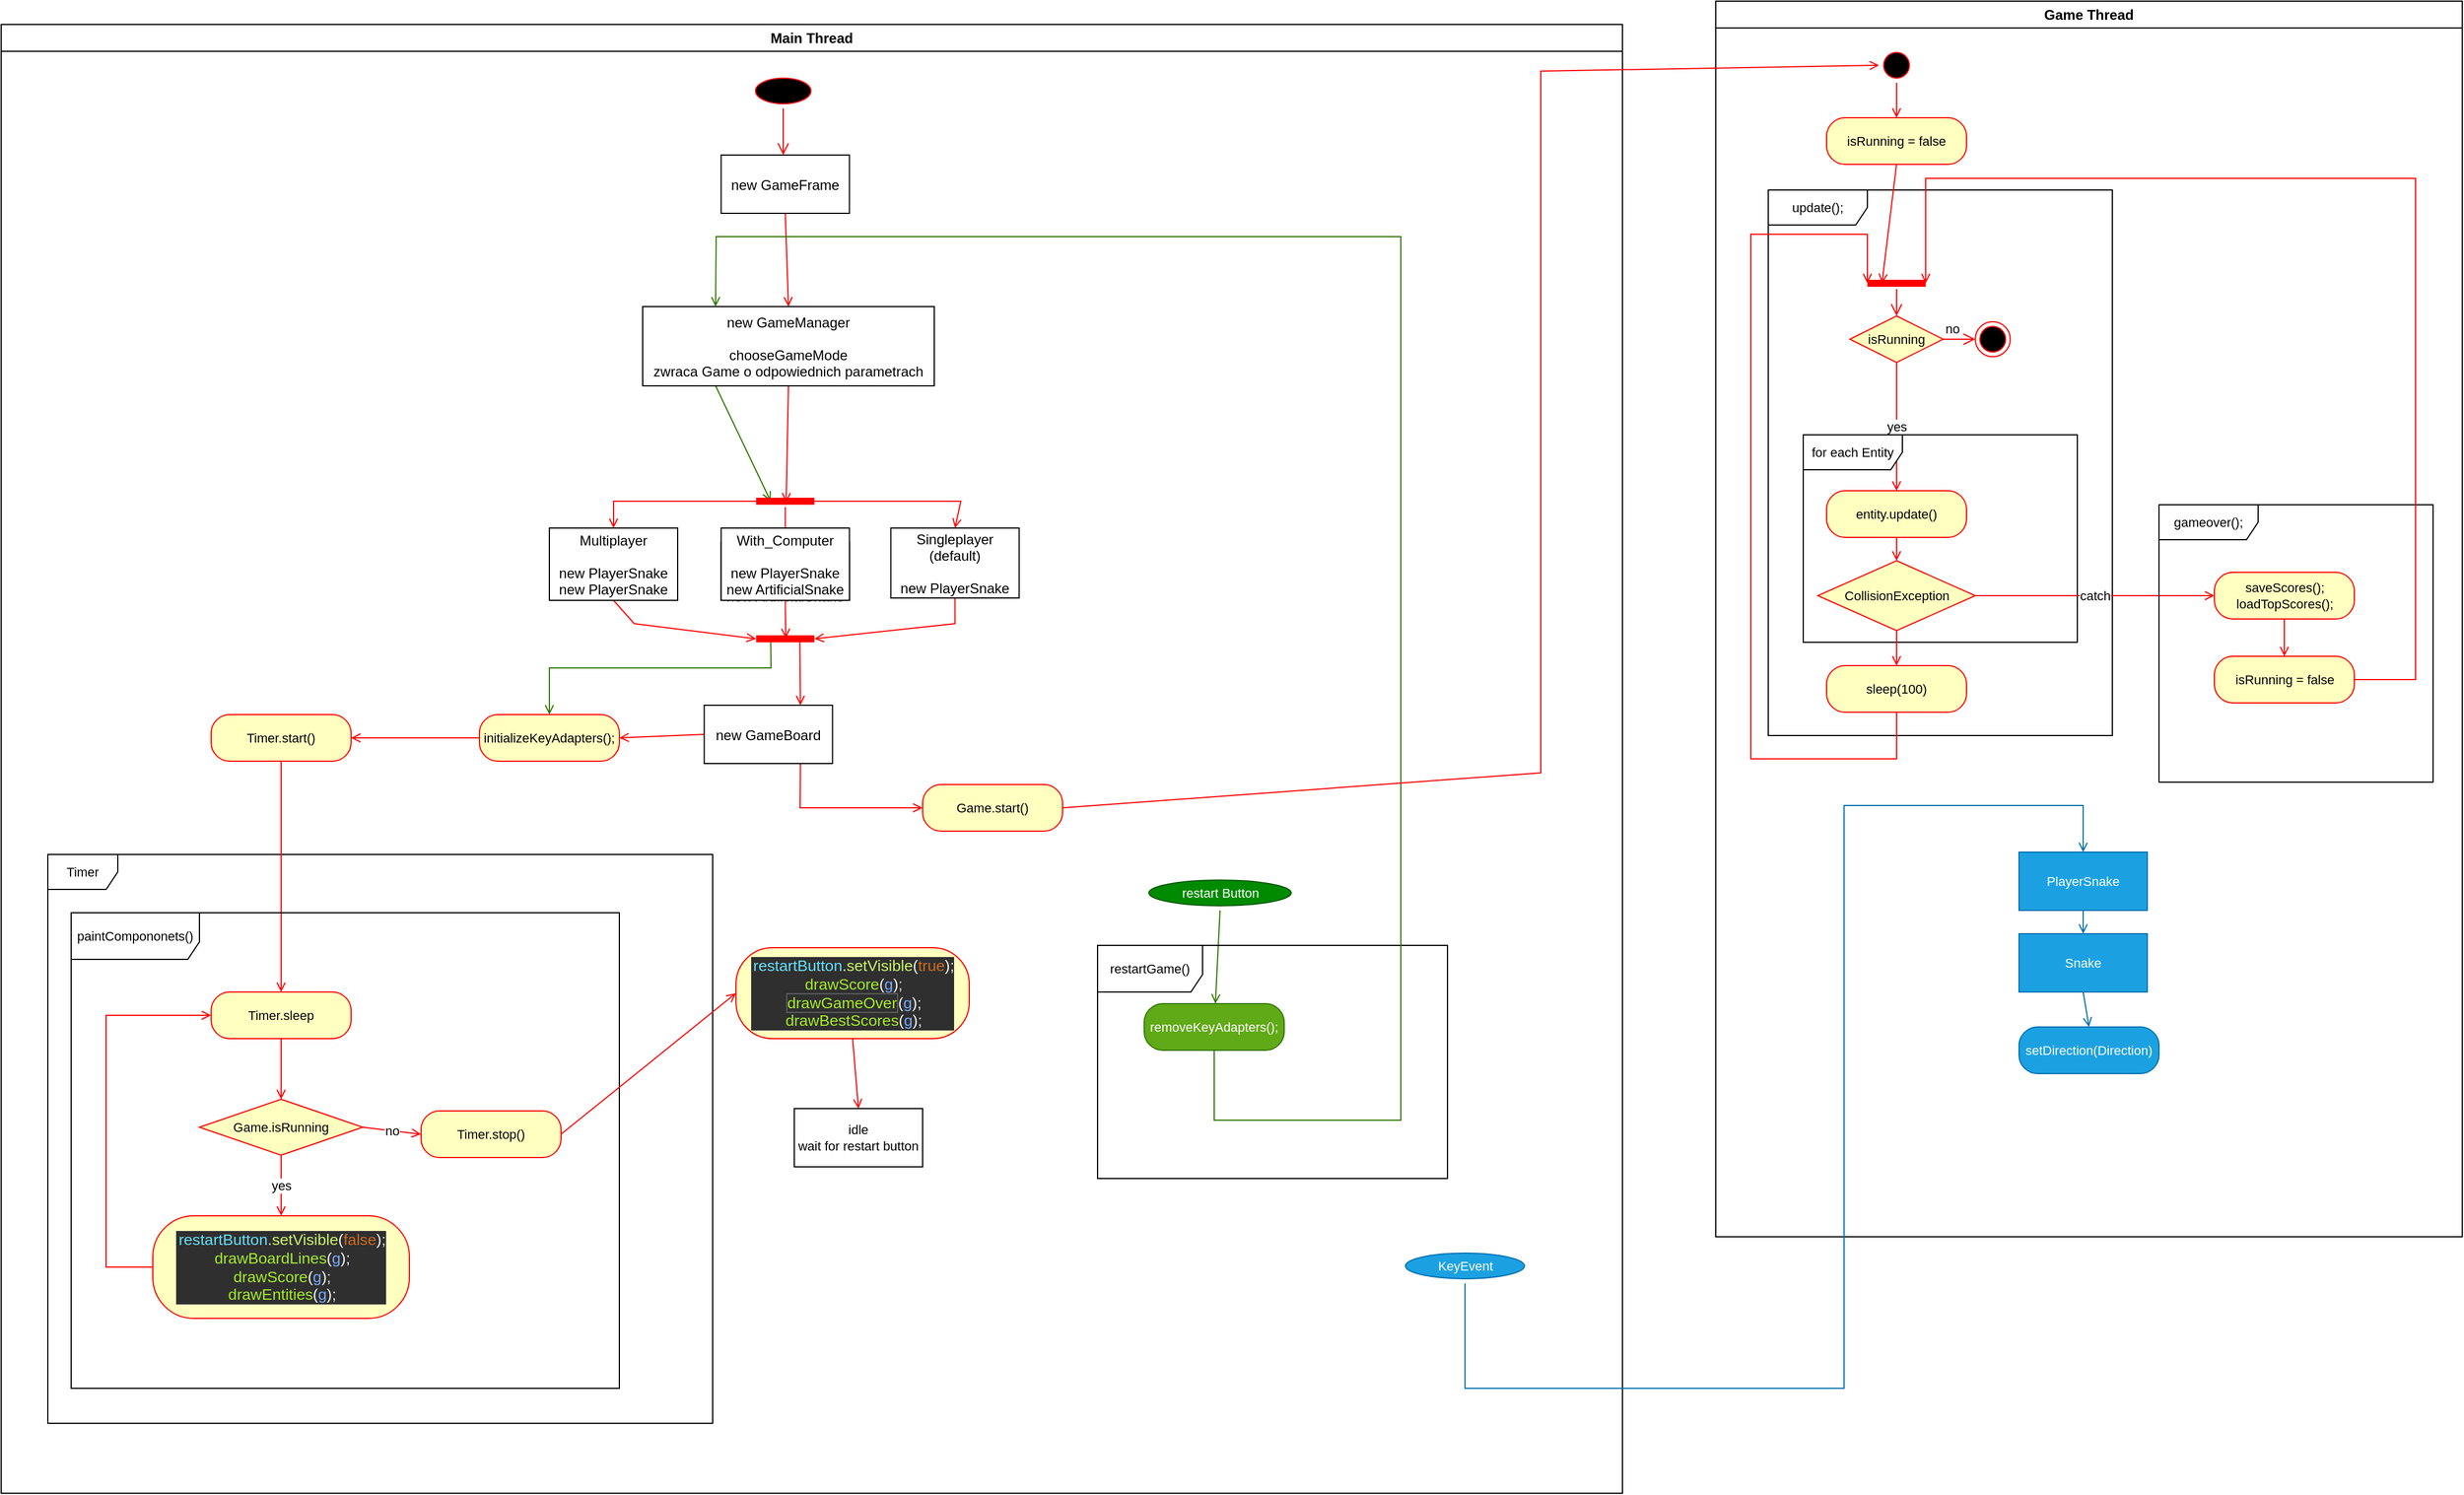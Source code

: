 <mxfile version="21.5.0" type="device">
  <diagram name="Page-1" id="e7e014a7-5840-1c2e-5031-d8a46d1fe8dd">
    <mxGraphModel dx="3438" dy="1291" grid="1" gridSize="10" guides="0" tooltips="1" connect="1" arrows="1" fold="1" page="1" pageScale="1" pageWidth="1169" pageHeight="826" background="none" math="0" shadow="0">
      <root>
        <mxCell id="0" />
        <mxCell id="1" parent="0" />
        <mxCell id="2" value="Main Thread" style="swimlane;whiteSpace=wrap;" parent="1" vertex="1">
          <mxGeometry x="-920" y="210" width="1390" height="1260" as="geometry" />
        </mxCell>
        <mxCell id="5" value="main" style="ellipse;shape=startState;fillColor=#000000;strokeColor=#ff0000;" parent="2" vertex="1">
          <mxGeometry x="642.75" y="42" width="55.5" height="30" as="geometry" />
        </mxCell>
        <mxCell id="6" value="" style="edgeStyle=elbowEdgeStyle;elbow=horizontal;verticalAlign=bottom;endArrow=open;endSize=8;strokeColor=#FF0000;endFill=1;rounded=0" parent="2" source="5" target="7" edge="1">
          <mxGeometry x="100" y="40" as="geometry">
            <mxPoint x="672.25" y="112" as="targetPoint" />
          </mxGeometry>
        </mxCell>
        <mxCell id="YJ2P1yj1POSk0E6jh_ef-215" style="edgeStyle=none;shape=connector;rounded=0;orthogonalLoop=1;jettySize=auto;html=1;exitX=0.5;exitY=1;exitDx=0;exitDy=0;entryX=0.5;entryY=0;entryDx=0;entryDy=0;labelBackgroundColor=default;strokeColor=#FF0000;fontFamily=Helvetica;fontSize=11;fontColor=default;endArrow=open;endFill=1;" edge="1" parent="2" source="7" target="10">
          <mxGeometry relative="1" as="geometry" />
        </mxCell>
        <mxCell id="7" value="new GameFrame" style="" parent="2" vertex="1">
          <mxGeometry x="617.25" y="112" width="110" height="50" as="geometry" />
        </mxCell>
        <mxCell id="YJ2P1yj1POSk0E6jh_ef-57" style="edgeStyle=none;shape=connector;rounded=0;orthogonalLoop=1;jettySize=auto;html=1;exitX=0.5;exitY=1;exitDx=0;exitDy=0;entryX=0.515;entryY=0.6;entryDx=0;entryDy=0;entryPerimeter=0;labelBackgroundColor=default;strokeColor=#FF0000;fontFamily=Helvetica;fontSize=11;fontColor=default;endArrow=open;endFill=1;" edge="1" parent="2" source="10" target="YJ2P1yj1POSk0E6jh_ef-54">
          <mxGeometry relative="1" as="geometry" />
        </mxCell>
        <mxCell id="YJ2P1yj1POSk0E6jh_ef-218" style="edgeStyle=none;shape=connector;rounded=0;orthogonalLoop=1;jettySize=auto;html=1;exitX=0.25;exitY=1;exitDx=0;exitDy=0;entryX=0.25;entryY=0.5;entryDx=0;entryDy=0;entryPerimeter=0;labelBackgroundColor=default;strokeColor=#2D7600;fontFamily=Helvetica;fontSize=11;fontColor=default;endArrow=open;endFill=1;fillColor=#60a917;" edge="1" parent="2" source="10" target="YJ2P1yj1POSk0E6jh_ef-54">
          <mxGeometry relative="1" as="geometry" />
        </mxCell>
        <mxCell id="10" value="new GameManager&#xa;&#xa;chooseGameMode&#xa;zwraca Game o odpowiednich parametrach" style="" parent="2" vertex="1">
          <mxGeometry x="550" y="242" width="250" height="68" as="geometry" />
        </mxCell>
        <mxCell id="YJ2P1yj1POSk0E6jh_ef-78" style="edgeStyle=none;shape=connector;rounded=0;orthogonalLoop=1;jettySize=auto;html=1;exitX=0.5;exitY=1;exitDx=0;exitDy=0;entryX=0;entryY=0.5;entryDx=0;entryDy=0;entryPerimeter=0;labelBackgroundColor=default;strokeColor=#FF0000;fontFamily=Helvetica;fontSize=11;fontColor=default;endArrow=open;endFill=1;" edge="1" parent="2" source="YJ2P1yj1POSk0E6jh_ef-41" target="YJ2P1yj1POSk0E6jh_ef-75">
          <mxGeometry relative="1" as="geometry">
            <Array as="points">
              <mxPoint x="542.75" y="514" />
            </Array>
          </mxGeometry>
        </mxCell>
        <mxCell id="YJ2P1yj1POSk0E6jh_ef-41" value="Multiplayer&#xa;&#xa;new PlayerSnake&#xa;new PlayerSnake" style="" vertex="1" parent="2">
          <mxGeometry x="470" y="432" width="110" height="62" as="geometry" />
        </mxCell>
        <mxCell id="YJ2P1yj1POSk0E6jh_ef-76" style="edgeStyle=none;shape=connector;rounded=0;orthogonalLoop=1;jettySize=auto;html=1;exitX=0.5;exitY=1;exitDx=0;exitDy=0;entryX=0.508;entryY=0.442;entryDx=0;entryDy=0;entryPerimeter=0;labelBackgroundColor=default;strokeColor=#FF0000;fontFamily=Helvetica;fontSize=11;fontColor=default;endArrow=open;endFill=1;" edge="1" parent="2" source="YJ2P1yj1POSk0E6jh_ef-42" target="YJ2P1yj1POSk0E6jh_ef-75">
          <mxGeometry relative="1" as="geometry" />
        </mxCell>
        <mxCell id="YJ2P1yj1POSk0E6jh_ef-42" value="With_Computer&#xa;&#xa;new PlayerSnake&#xa;new ArtificialSnake" style="" vertex="1" parent="2">
          <mxGeometry x="617.25" y="444" width="110" height="50" as="geometry" />
        </mxCell>
        <mxCell id="YJ2P1yj1POSk0E6jh_ef-77" style="edgeStyle=none;shape=connector;rounded=0;orthogonalLoop=1;jettySize=auto;html=1;exitX=0.5;exitY=1;exitDx=0;exitDy=0;entryX=1;entryY=0.5;entryDx=0;entryDy=0;entryPerimeter=0;labelBackgroundColor=default;strokeColor=#FF0000;fontFamily=Helvetica;fontSize=11;fontColor=default;endArrow=open;endFill=1;" edge="1" parent="2" source="YJ2P1yj1POSk0E6jh_ef-45" target="YJ2P1yj1POSk0E6jh_ef-75">
          <mxGeometry relative="1" as="geometry">
            <Array as="points">
              <mxPoint x="817.75" y="514" />
            </Array>
          </mxGeometry>
        </mxCell>
        <mxCell id="YJ2P1yj1POSk0E6jh_ef-45" value="Singleplayer&#xa;(default)&#xa;&#xa;new PlayerSnake" style="" vertex="1" parent="2">
          <mxGeometry x="762.75" y="432" width="110" height="60" as="geometry" />
        </mxCell>
        <mxCell id="YJ2P1yj1POSk0E6jh_ef-67" style="edgeStyle=none;shape=connector;rounded=0;orthogonalLoop=1;jettySize=auto;html=1;exitX=0.75;exitY=0.5;exitDx=0;exitDy=0;exitPerimeter=0;entryX=0.5;entryY=0;entryDx=0;entryDy=0;labelBackgroundColor=default;strokeColor=#FF0000;fontFamily=Helvetica;fontSize=11;fontColor=default;endArrow=open;endFill=1;" edge="1" parent="2" source="YJ2P1yj1POSk0E6jh_ef-54" target="YJ2P1yj1POSk0E6jh_ef-45">
          <mxGeometry relative="1" as="geometry">
            <Array as="points">
              <mxPoint x="800" y="409" />
              <mxPoint x="822.75" y="409" />
            </Array>
          </mxGeometry>
        </mxCell>
        <mxCell id="YJ2P1yj1POSk0E6jh_ef-68" style="edgeStyle=none;shape=connector;rounded=0;orthogonalLoop=1;jettySize=auto;html=1;exitX=0.25;exitY=0.5;exitDx=0;exitDy=0;exitPerimeter=0;entryX=0.5;entryY=0;entryDx=0;entryDy=0;labelBackgroundColor=default;strokeColor=#FF0000;fontFamily=Helvetica;fontSize=11;fontColor=default;endArrow=open;endFill=1;" edge="1" parent="2" source="YJ2P1yj1POSk0E6jh_ef-54" target="YJ2P1yj1POSk0E6jh_ef-41">
          <mxGeometry relative="1" as="geometry">
            <Array as="points">
              <mxPoint x="525" y="409" />
            </Array>
          </mxGeometry>
        </mxCell>
        <mxCell id="YJ2P1yj1POSk0E6jh_ef-54" value="" style="shape=line;html=1;strokeWidth=6;strokeColor=#ff0000;fontFamily=Helvetica;fontSize=11;fontColor=default;" vertex="1" parent="2">
          <mxGeometry x="647.25" y="404" width="50" height="10" as="geometry" />
        </mxCell>
        <mxCell id="YJ2P1yj1POSk0E6jh_ef-55" value="" style="edgeStyle=orthogonalEdgeStyle;html=1;verticalAlign=bottom;endArrow=open;endSize=8;strokeColor=#ff0000;rounded=0;labelBackgroundColor=default;fontFamily=Helvetica;fontSize=11;fontColor=default;shape=connector;entryX=0.5;entryY=0;entryDx=0;entryDy=0;" edge="1" source="YJ2P1yj1POSk0E6jh_ef-54" parent="2" target="YJ2P1yj1POSk0E6jh_ef-42">
          <mxGeometry relative="1" as="geometry">
            <mxPoint x="710" y="424" as="targetPoint" />
          </mxGeometry>
        </mxCell>
        <mxCell id="YJ2P1yj1POSk0E6jh_ef-143" style="edgeStyle=none;shape=connector;rounded=0;orthogonalLoop=1;jettySize=auto;html=1;exitX=0.75;exitY=1;exitDx=0;exitDy=0;entryX=0;entryY=0.5;entryDx=0;entryDy=0;labelBackgroundColor=default;strokeColor=#FF0000;fontFamily=Helvetica;fontSize=11;fontColor=default;endArrow=open;endFill=1;" edge="1" parent="2" source="YJ2P1yj1POSk0E6jh_ef-69" target="YJ2P1yj1POSk0E6jh_ef-141">
          <mxGeometry relative="1" as="geometry">
            <Array as="points">
              <mxPoint x="685" y="672" />
            </Array>
          </mxGeometry>
        </mxCell>
        <mxCell id="YJ2P1yj1POSk0E6jh_ef-149" style="edgeStyle=none;shape=connector;rounded=0;orthogonalLoop=1;jettySize=auto;html=1;exitX=0;exitY=0.5;exitDx=0;exitDy=0;entryX=1;entryY=0.5;entryDx=0;entryDy=0;labelBackgroundColor=default;strokeColor=#FF0000;fontFamily=Helvetica;fontSize=11;fontColor=default;endArrow=open;endFill=1;" edge="1" parent="2" source="YJ2P1yj1POSk0E6jh_ef-69" target="YJ2P1yj1POSk0E6jh_ef-148">
          <mxGeometry relative="1" as="geometry" />
        </mxCell>
        <mxCell id="YJ2P1yj1POSk0E6jh_ef-69" value="new GameBoard" style="" vertex="1" parent="2">
          <mxGeometry x="602.75" y="584" width="110" height="50" as="geometry" />
        </mxCell>
        <mxCell id="YJ2P1yj1POSk0E6jh_ef-220" style="edgeStyle=none;shape=connector;rounded=0;orthogonalLoop=1;jettySize=auto;html=1;exitX=0.75;exitY=0.5;exitDx=0;exitDy=0;exitPerimeter=0;entryX=0.75;entryY=0;entryDx=0;entryDy=0;labelBackgroundColor=default;strokeColor=#FF0000;fontFamily=Helvetica;fontSize=11;fontColor=default;endArrow=open;endFill=1;" edge="1" parent="2" source="YJ2P1yj1POSk0E6jh_ef-75" target="YJ2P1yj1POSk0E6jh_ef-69">
          <mxGeometry relative="1" as="geometry" />
        </mxCell>
        <mxCell id="YJ2P1yj1POSk0E6jh_ef-221" style="edgeStyle=none;shape=connector;rounded=0;orthogonalLoop=1;jettySize=auto;html=1;exitX=0.25;exitY=0.5;exitDx=0;exitDy=0;exitPerimeter=0;entryX=0.5;entryY=0;entryDx=0;entryDy=0;labelBackgroundColor=default;strokeColor=#2D7600;fontFamily=Helvetica;fontSize=11;fontColor=default;endArrow=open;endFill=1;fillColor=#60a917;" edge="1" parent="2" source="YJ2P1yj1POSk0E6jh_ef-75" target="YJ2P1yj1POSk0E6jh_ef-148">
          <mxGeometry relative="1" as="geometry">
            <Array as="points">
              <mxPoint x="660" y="552" />
              <mxPoint x="470" y="552" />
            </Array>
          </mxGeometry>
        </mxCell>
        <mxCell id="YJ2P1yj1POSk0E6jh_ef-75" value="" style="shape=line;html=1;strokeWidth=6;strokeColor=#ff0000;fontFamily=Helvetica;fontSize=11;fontColor=default;" vertex="1" parent="2">
          <mxGeometry x="647.25" y="522" width="50" height="10" as="geometry" />
        </mxCell>
        <mxCell id="YJ2P1yj1POSk0E6jh_ef-83" value="With_Computer&#xa;&#xa;new PlayerSnake&#xa;new ArtificialSnake" style="" vertex="1" parent="2">
          <mxGeometry x="617.25" y="432" width="110" height="62" as="geometry" />
        </mxCell>
        <mxCell id="YJ2P1yj1POSk0E6jh_ef-141" value="Game.start()" style="rounded=1;whiteSpace=wrap;html=1;arcSize=40;fontColor=#000000;fillColor=#ffffc0;strokeColor=#ff0000;fontFamily=Helvetica;fontSize=11;" vertex="1" parent="2">
          <mxGeometry x="790" y="652" width="120" height="40" as="geometry" />
        </mxCell>
        <mxCell id="YJ2P1yj1POSk0E6jh_ef-145" value="Timer" style="shape=umlFrame;whiteSpace=wrap;html=1;pointerEvents=0;fontFamily=Helvetica;fontSize=11;fontColor=default;" vertex="1" parent="2">
          <mxGeometry x="40" y="712" width="570" height="488" as="geometry" />
        </mxCell>
        <mxCell id="YJ2P1yj1POSk0E6jh_ef-224" style="edgeStyle=none;shape=connector;rounded=0;orthogonalLoop=1;jettySize=auto;html=1;exitX=0.5;exitY=1;exitDx=0;exitDy=0;entryX=0.5;entryY=0;entryDx=0;entryDy=0;labelBackgroundColor=default;strokeColor=#FF0000;fontFamily=Helvetica;fontSize=11;fontColor=default;endArrow=open;endFill=1;" edge="1" parent="2" source="YJ2P1yj1POSk0E6jh_ef-146" target="YJ2P1yj1POSk0E6jh_ef-223">
          <mxGeometry relative="1" as="geometry" />
        </mxCell>
        <mxCell id="YJ2P1yj1POSk0E6jh_ef-146" value="Timer.start()" style="rounded=1;whiteSpace=wrap;html=1;arcSize=40;fontColor=#000000;fillColor=#ffffc0;strokeColor=#ff0000;fontFamily=Helvetica;fontSize=11;" vertex="1" parent="2">
          <mxGeometry x="180" y="592" width="120" height="40" as="geometry" />
        </mxCell>
        <mxCell id="YJ2P1yj1POSk0E6jh_ef-150" style="edgeStyle=none;shape=connector;rounded=0;orthogonalLoop=1;jettySize=auto;html=1;exitX=0;exitY=0.5;exitDx=0;exitDy=0;entryX=1;entryY=0.5;entryDx=0;entryDy=0;labelBackgroundColor=default;strokeColor=#FF0000;fontFamily=Helvetica;fontSize=11;fontColor=default;endArrow=open;endFill=1;" edge="1" parent="2" source="YJ2P1yj1POSk0E6jh_ef-148" target="YJ2P1yj1POSk0E6jh_ef-146">
          <mxGeometry relative="1" as="geometry" />
        </mxCell>
        <mxCell id="YJ2P1yj1POSk0E6jh_ef-148" value="initializeKeyAdapters();" style="rounded=1;whiteSpace=wrap;html=1;arcSize=40;fontColor=#000000;fillColor=#ffffc0;strokeColor=#ff0000;fontFamily=Helvetica;fontSize=11;" vertex="1" parent="2">
          <mxGeometry x="410" y="592" width="120" height="40" as="geometry" />
        </mxCell>
        <mxCell id="YJ2P1yj1POSk0E6jh_ef-151" value="paintCompononets()" style="shape=umlFrame;whiteSpace=wrap;html=1;pointerEvents=0;fontFamily=Helvetica;fontSize=11;fontColor=default;width=110;height=40;" vertex="1" parent="2">
          <mxGeometry x="60" y="762" width="470" height="408" as="geometry" />
        </mxCell>
        <mxCell id="YJ2P1yj1POSk0E6jh_ef-157" value="no" style="edgeStyle=none;shape=connector;rounded=0;orthogonalLoop=1;jettySize=auto;html=1;exitX=1;exitY=0.5;exitDx=0;exitDy=0;entryX=0;entryY=0.5;entryDx=0;entryDy=0;labelBackgroundColor=default;strokeColor=#FF0000;fontFamily=Helvetica;fontSize=11;fontColor=default;endArrow=open;endFill=1;" edge="1" parent="2" source="YJ2P1yj1POSk0E6jh_ef-152" target="YJ2P1yj1POSk0E6jh_ef-156">
          <mxGeometry relative="1" as="geometry" />
        </mxCell>
        <mxCell id="YJ2P1yj1POSk0E6jh_ef-163" value="yes" style="edgeStyle=none;shape=connector;rounded=0;orthogonalLoop=1;jettySize=auto;html=1;exitX=0.5;exitY=1;exitDx=0;exitDy=0;entryX=0.5;entryY=0;entryDx=0;entryDy=0;labelBackgroundColor=default;strokeColor=#FF0000;fontFamily=Helvetica;fontSize=11;fontColor=default;endArrow=open;endFill=1;" edge="1" parent="2" source="YJ2P1yj1POSk0E6jh_ef-152" target="YJ2P1yj1POSk0E6jh_ef-162">
          <mxGeometry relative="1" as="geometry" />
        </mxCell>
        <mxCell id="YJ2P1yj1POSk0E6jh_ef-152" value="Game.isRunning" style="rhombus;whiteSpace=wrap;html=1;fontColor=#000000;fillColor=#ffffc0;strokeColor=#ff0000;fontFamily=Helvetica;fontSize=11;" vertex="1" parent="2">
          <mxGeometry x="170" y="922" width="140" height="48" as="geometry" />
        </mxCell>
        <mxCell id="YJ2P1yj1POSk0E6jh_ef-159" style="edgeStyle=none;shape=connector;rounded=0;orthogonalLoop=1;jettySize=auto;html=1;exitX=1;exitY=0.5;exitDx=0;exitDy=0;entryX=0;entryY=0.5;entryDx=0;entryDy=0;labelBackgroundColor=default;strokeColor=#FF0000;fontFamily=Helvetica;fontSize=11;fontColor=default;endArrow=open;endFill=1;" edge="1" parent="2" source="YJ2P1yj1POSk0E6jh_ef-156" target="YJ2P1yj1POSk0E6jh_ef-158">
          <mxGeometry relative="1" as="geometry" />
        </mxCell>
        <mxCell id="YJ2P1yj1POSk0E6jh_ef-156" value="Timer.stop()" style="rounded=1;whiteSpace=wrap;html=1;arcSize=40;fontColor=#000000;fillColor=#ffffc0;strokeColor=#ff0000;fontFamily=Helvetica;fontSize=11;" vertex="1" parent="2">
          <mxGeometry x="360" y="932" width="120" height="40" as="geometry" />
        </mxCell>
        <mxCell id="YJ2P1yj1POSk0E6jh_ef-227" style="edgeStyle=none;shape=connector;rounded=0;orthogonalLoop=1;jettySize=auto;html=1;exitX=0.5;exitY=1;exitDx=0;exitDy=0;entryX=0.5;entryY=0;entryDx=0;entryDy=0;labelBackgroundColor=default;strokeColor=#FF0000;fontFamily=Helvetica;fontSize=11;fontColor=default;endArrow=open;endFill=1;" edge="1" parent="2" source="YJ2P1yj1POSk0E6jh_ef-158" target="YJ2P1yj1POSk0E6jh_ef-160">
          <mxGeometry relative="1" as="geometry" />
        </mxCell>
        <mxCell id="YJ2P1yj1POSk0E6jh_ef-158" value="&lt;div style=&quot;background-color:#2f2f2f;padding:0px 0px 0px 2px;&quot;&gt;&lt;div style=&quot;color: rgb(170, 170, 170); font-size: 10pt;&quot;&gt;&lt;p style=&quot;margin: 0px;&quot;&gt;            &lt;span style=&quot;color: rgb(102, 225, 248);&quot;&gt;restartButton&lt;/span&gt;&lt;span style=&quot;color: rgb(230, 230, 250);&quot;&gt;.&lt;/span&gt;&lt;span style=&quot;color: rgb(205, 246, 104);&quot;&gt;setVisible&lt;/span&gt;&lt;span style=&quot;color: rgb(249, 250, 244);&quot;&gt;(&lt;/span&gt;&lt;span style=&quot;color: rgb(204, 108, 29);&quot;&gt;true&lt;/span&gt;&lt;span style=&quot;color: rgb(249, 250, 244);&quot;&gt;)&lt;/span&gt;&lt;span style=&quot;color: rgb(230, 230, 250);&quot;&gt;;&lt;/span&gt;&lt;/p&gt;&lt;p style=&quot;margin: 0px;&quot;&gt;&lt;span style=&quot;color:#d9e8f7;&quot;&gt;            &lt;/span&gt;&lt;span style=&quot;color:#a7ec21;&quot;&gt;drawScore&lt;/span&gt;&lt;span style=&quot;color:#f9faf4;&quot;&gt;(&lt;/span&gt;&lt;span style=&quot;color:#79abff;&quot;&gt;g&lt;/span&gt;&lt;span style=&quot;color:#f9faf4;&quot;&gt;)&lt;/span&gt;&lt;span style=&quot;color:#e6e6fa;&quot;&gt;;&lt;/span&gt;&lt;/p&gt;&lt;p style=&quot;margin: 0px;&quot;&gt;&lt;span style=&quot;color:#d9e8f7;&quot;&gt;            &lt;/span&gt;&lt;span style=&quot;color:#a7ec21;border:solid 1pt #5e5e5e;&quot;&gt;drawGameOver&lt;/span&gt;&lt;span style=&quot;color:#f9faf4;&quot;&gt;(&lt;/span&gt;&lt;span style=&quot;color:#79abff;&quot;&gt;g&lt;/span&gt;&lt;span style=&quot;color:#f9faf4;&quot;&gt;)&lt;/span&gt;&lt;span style=&quot;color:#e6e6fa;&quot;&gt;;&lt;/span&gt;&lt;/p&gt;&lt;p style=&quot;margin: 0px;&quot;&gt;&lt;span style=&quot;color: rgb(217, 232, 247);&quot;&gt;            &lt;/span&gt;&lt;span style=&quot;color: rgb(167, 236, 33);&quot;&gt;drawBestScores&lt;/span&gt;&lt;span style=&quot;color: rgb(249, 250, 244);&quot;&gt;(&lt;/span&gt;&lt;span style=&quot;color: rgb(121, 171, 255);&quot;&gt;g&lt;/span&gt;&lt;span style=&quot;color: rgb(249, 250, 244);&quot;&gt;)&lt;/span&gt;&lt;span style=&quot;color: rgb(230, 230, 250);&quot;&gt;;&lt;/span&gt;&lt;/p&gt;&lt;/div&gt;&lt;/div&gt;" style="rounded=1;whiteSpace=wrap;html=1;arcSize=40;fontColor=#000000;fillColor=#ffffc0;strokeColor=#ff0000;fontFamily=Helvetica;fontSize=11;" vertex="1" parent="2">
          <mxGeometry x="630" y="792" width="200" height="78" as="geometry" />
        </mxCell>
        <mxCell id="YJ2P1yj1POSk0E6jh_ef-160" value="idle&lt;br&gt;wait for restart button" style="html=1;whiteSpace=wrap;fontFamily=Helvetica;fontSize=11;fontColor=default;" vertex="1" parent="2">
          <mxGeometry x="680" y="930" width="110" height="50" as="geometry" />
        </mxCell>
        <mxCell id="YJ2P1yj1POSk0E6jh_ef-225" style="edgeStyle=none;shape=connector;rounded=0;orthogonalLoop=1;jettySize=auto;html=1;exitX=0;exitY=0.5;exitDx=0;exitDy=0;entryX=0;entryY=0.5;entryDx=0;entryDy=0;labelBackgroundColor=default;strokeColor=#FF0000;fontFamily=Helvetica;fontSize=11;fontColor=default;endArrow=open;endFill=1;" edge="1" parent="2" source="YJ2P1yj1POSk0E6jh_ef-162" target="YJ2P1yj1POSk0E6jh_ef-223">
          <mxGeometry relative="1" as="geometry">
            <Array as="points">
              <mxPoint x="90" y="1066" />
              <mxPoint x="90" y="850" />
            </Array>
          </mxGeometry>
        </mxCell>
        <mxCell id="YJ2P1yj1POSk0E6jh_ef-162" value="&lt;div style=&quot;background-color:#2f2f2f;padding:0px 0px 0px 2px;&quot;&gt;&lt;div style=&quot;color: rgb(170, 170, 170); font-size: 10pt;&quot;&gt;&lt;p style=&quot;margin: 0px;&quot;&gt;            &lt;span style=&quot;color: rgb(102, 225, 248);&quot;&gt;restartButton&lt;/span&gt;&lt;span style=&quot;color: rgb(230, 230, 250);&quot;&gt;.&lt;/span&gt;&lt;span style=&quot;color: rgb(205, 246, 104);&quot;&gt;setVisible&lt;/span&gt;&lt;span style=&quot;color: rgb(249, 250, 244);&quot;&gt;(&lt;/span&gt;&lt;span style=&quot;color: rgb(204, 108, 29);&quot;&gt;false&lt;/span&gt;&lt;span style=&quot;color: rgb(249, 250, 244);&quot;&gt;)&lt;/span&gt;&lt;span style=&quot;color: rgb(230, 230, 250);&quot;&gt;;&lt;/span&gt;&lt;/p&gt;&lt;p style=&quot;margin: 0px;&quot;&gt;&lt;span style=&quot;color:#d9e8f7;&quot;&gt;            &lt;/span&gt;&lt;span style=&quot;color:#a7ec21;&quot;&gt;drawBoardLines&lt;/span&gt;&lt;span style=&quot;color:#f9faf4;&quot;&gt;(&lt;/span&gt;&lt;span style=&quot;color:#79abff;&quot;&gt;g&lt;/span&gt;&lt;span style=&quot;color:#f9faf4;&quot;&gt;)&lt;/span&gt;&lt;span style=&quot;color:#e6e6fa;&quot;&gt;;&lt;/span&gt;&lt;/p&gt;&lt;p style=&quot;margin: 0px;&quot;&gt;&lt;span style=&quot;color:#d9e8f7;&quot;&gt;            &lt;/span&gt;&lt;span style=&quot;color:#a7ec21;&quot;&gt;drawScore&lt;/span&gt;&lt;span style=&quot;color:#f9faf4;&quot;&gt;(&lt;/span&gt;&lt;span style=&quot;color:#79abff;&quot;&gt;g&lt;/span&gt;&lt;span style=&quot;color:#f9faf4;&quot;&gt;)&lt;/span&gt;&lt;span style=&quot;color:#e6e6fa;&quot;&gt;;&lt;/span&gt;&lt;/p&gt;&lt;p style=&quot;margin: 0px;&quot;&gt;&lt;span style=&quot;color: rgb(217, 232, 247);&quot;&gt;            &lt;/span&gt;&lt;span style=&quot;color: rgb(167, 236, 33);&quot;&gt;drawEntities&lt;/span&gt;&lt;span style=&quot;color: rgb(249, 250, 244);&quot;&gt;(&lt;/span&gt;&lt;span style=&quot;color: rgb(121, 171, 255);&quot;&gt;g&lt;/span&gt;&lt;span style=&quot;color: rgb(249, 250, 244);&quot;&gt;)&lt;/span&gt;&lt;span style=&quot;color: rgb(230, 230, 250);&quot;&gt;;&lt;/span&gt;&lt;/p&gt;&lt;/div&gt;&lt;/div&gt;" style="rounded=1;whiteSpace=wrap;html=1;arcSize=40;fontColor=#000000;fillColor=#ffffc0;strokeColor=#ff0000;fontFamily=Helvetica;fontSize=11;" vertex="1" parent="2">
          <mxGeometry x="130" y="1022" width="220" height="88" as="geometry" />
        </mxCell>
        <mxCell id="YJ2P1yj1POSk0E6jh_ef-214" style="edgeStyle=none;shape=connector;rounded=0;orthogonalLoop=1;jettySize=auto;html=1;exitX=0.5;exitY=1;exitDx=0;exitDy=0;labelBackgroundColor=default;strokeColor=#2D7600;fontFamily=Helvetica;fontSize=11;fontColor=default;endArrow=open;endFill=1;fillColor=#60a917;" edge="1" parent="2" source="YJ2P1yj1POSk0E6jh_ef-164" target="YJ2P1yj1POSk0E6jh_ef-213">
          <mxGeometry relative="1" as="geometry" />
        </mxCell>
        <mxCell id="YJ2P1yj1POSk0E6jh_ef-164" value="restart Button" style="ellipse;html=1;shape=startState;fillColor=#008a00;strokeColor=#005700;fontFamily=Helvetica;fontSize=11;fontColor=#ffffff;" vertex="1" parent="2">
          <mxGeometry x="980" y="730" width="130" height="30" as="geometry" />
        </mxCell>
        <mxCell id="YJ2P1yj1POSk0E6jh_ef-168" value="restartGame()" style="shape=umlFrame;whiteSpace=wrap;html=1;pointerEvents=0;fontFamily=Helvetica;fontSize=11;fontColor=default;width=90;height=40;" vertex="1" parent="2">
          <mxGeometry x="940" y="790" width="300" height="200" as="geometry" />
        </mxCell>
        <mxCell id="YJ2P1yj1POSk0E6jh_ef-216" style="edgeStyle=none;shape=connector;rounded=0;orthogonalLoop=1;jettySize=auto;html=1;exitX=0.5;exitY=1;exitDx=0;exitDy=0;entryX=0.25;entryY=0;entryDx=0;entryDy=0;labelBackgroundColor=default;strokeColor=#2D7600;fontFamily=Helvetica;fontSize=11;fontColor=default;endArrow=open;endFill=1;fillColor=#60a917;" edge="1" parent="2" source="YJ2P1yj1POSk0E6jh_ef-213" target="10">
          <mxGeometry relative="1" as="geometry">
            <Array as="points">
              <mxPoint x="1040" y="940" />
              <mxPoint x="1200" y="940" />
              <mxPoint x="1200" y="182" />
              <mxPoint x="613" y="182" />
            </Array>
          </mxGeometry>
        </mxCell>
        <mxCell id="YJ2P1yj1POSk0E6jh_ef-213" value="removeKeyAdapters();" style="rounded=1;whiteSpace=wrap;html=1;arcSize=40;fontColor=#ffffff;fillColor=#60a917;strokeColor=#2D7600;fontFamily=Helvetica;fontSize=11;" vertex="1" parent="2">
          <mxGeometry x="980" y="840" width="120" height="40" as="geometry" />
        </mxCell>
        <mxCell id="YJ2P1yj1POSk0E6jh_ef-226" style="edgeStyle=none;shape=connector;rounded=0;orthogonalLoop=1;jettySize=auto;html=1;exitX=0.5;exitY=1;exitDx=0;exitDy=0;entryX=0.5;entryY=0;entryDx=0;entryDy=0;labelBackgroundColor=default;strokeColor=#FF0000;fontFamily=Helvetica;fontSize=11;fontColor=default;endArrow=open;endFill=1;" edge="1" parent="2" source="YJ2P1yj1POSk0E6jh_ef-223" target="YJ2P1yj1POSk0E6jh_ef-152">
          <mxGeometry relative="1" as="geometry" />
        </mxCell>
        <mxCell id="YJ2P1yj1POSk0E6jh_ef-223" value="Timer.sleep" style="rounded=1;whiteSpace=wrap;html=1;arcSize=40;fontColor=#000000;fillColor=#ffffc0;strokeColor=#ff0000;fontFamily=Helvetica;fontSize=11;" vertex="1" parent="2">
          <mxGeometry x="180" y="830" width="120" height="40" as="geometry" />
        </mxCell>
        <mxCell id="YJ2P1yj1POSk0E6jh_ef-232" value="KeyEvent" style="ellipse;html=1;shape=startState;fillColor=#1ba1e2;strokeColor=#006EAF;fontFamily=Helvetica;fontSize=11;fontColor=#ffffff;" vertex="1" parent="2">
          <mxGeometry x="1200" y="1050" width="110" height="30" as="geometry" />
        </mxCell>
        <mxCell id="3" value="Game Thread" style="swimlane;whiteSpace=wrap" parent="1" vertex="1">
          <mxGeometry x="550" y="190" width="640" height="1060" as="geometry" />
        </mxCell>
        <mxCell id="YJ2P1yj1POSk0E6jh_ef-128" style="edgeStyle=none;shape=connector;rounded=0;orthogonalLoop=1;jettySize=auto;html=1;exitX=0.5;exitY=1;exitDx=0;exitDy=0;entryX=0.5;entryY=0;entryDx=0;entryDy=0;labelBackgroundColor=default;strokeColor=#FF0000;fontFamily=Helvetica;fontSize=11;fontColor=default;endArrow=open;endFill=1;" edge="1" parent="3" source="13" target="YJ2P1yj1POSk0E6jh_ef-126">
          <mxGeometry relative="1" as="geometry" />
        </mxCell>
        <mxCell id="13" value="" style="ellipse;shape=startState;fillColor=#000000;strokeColor=#ff0000;" parent="3" vertex="1">
          <mxGeometry x="140" y="40" width="30" height="30" as="geometry" />
        </mxCell>
        <mxCell id="38" value="" style="ellipse;shape=endState;fillColor=#000000;strokeColor=#ff0000" parent="3" vertex="1">
          <mxGeometry x="222.5" y="275" width="30" height="30" as="geometry" />
        </mxCell>
        <mxCell id="YJ2P1yj1POSk0E6jh_ef-98" value="yes" style="edgeStyle=none;shape=connector;rounded=0;orthogonalLoop=1;jettySize=auto;exitX=0.5;exitY=1;exitDx=0;exitDy=0;labelBackgroundColor=default;strokeColor=#FF0000;fontFamily=Helvetica;fontSize=11;fontColor=default;endArrow=open;endFill=1;html=1;entryX=0.5;entryY=0;entryDx=0;entryDy=0;" edge="1" parent="3" source="YJ2P1yj1POSk0E6jh_ef-91" target="YJ2P1yj1POSk0E6jh_ef-106">
          <mxGeometry relative="1" as="geometry">
            <mxPoint x="240" y="362" as="targetPoint" />
          </mxGeometry>
        </mxCell>
        <mxCell id="YJ2P1yj1POSk0E6jh_ef-91" value="isRunning" style="rhombus;whiteSpace=wrap;html=1;fontColor=#000000;fillColor=#ffffc0;strokeColor=#ff0000;fontFamily=Helvetica;fontSize=11;" vertex="1" parent="3">
          <mxGeometry x="115" y="270" width="80" height="40" as="geometry" />
        </mxCell>
        <mxCell id="YJ2P1yj1POSk0E6jh_ef-92" value="no" style="edgeStyle=orthogonalEdgeStyle;html=1;align=left;verticalAlign=bottom;endArrow=open;endSize=8;strokeColor=#ff0000;rounded=0;labelBackgroundColor=default;fontFamily=Helvetica;fontSize=11;fontColor=default;shape=connector;entryX=0;entryY=0.5;entryDx=0;entryDy=0;" edge="1" source="YJ2P1yj1POSk0E6jh_ef-91" parent="3" target="38">
          <mxGeometry x="-1" relative="1" as="geometry">
            <mxPoint x="230" y="290" as="targetPoint" />
          </mxGeometry>
        </mxCell>
        <mxCell id="YJ2P1yj1POSk0E6jh_ef-97" value="for each Entity" style="shape=umlFrame;whiteSpace=wrap;html=1;pointerEvents=0;fontFamily=Helvetica;fontSize=11;fontColor=default;width=85;height=30;" vertex="1" parent="3">
          <mxGeometry x="75" y="372" width="235" height="178" as="geometry" />
        </mxCell>
        <mxCell id="YJ2P1yj1POSk0E6jh_ef-100" value="update();" style="shape=umlFrame;whiteSpace=wrap;html=1;pointerEvents=0;fontFamily=Helvetica;fontSize=11;fontColor=default;width=85;height=30;" vertex="1" parent="3">
          <mxGeometry x="45" y="162" width="295" height="468" as="geometry" />
        </mxCell>
        <mxCell id="YJ2P1yj1POSk0E6jh_ef-111" value="catch" style="edgeStyle=none;shape=connector;rounded=0;orthogonalLoop=1;jettySize=auto;html=1;exitX=1;exitY=0.5;exitDx=0;exitDy=0;entryX=0;entryY=0.5;entryDx=0;entryDy=0;labelBackgroundColor=default;strokeColor=#FF0000;fontFamily=Helvetica;fontSize=11;fontColor=default;endArrow=open;endFill=1;" edge="1" parent="3" source="YJ2P1yj1POSk0E6jh_ef-103" target="YJ2P1yj1POSk0E6jh_ef-110">
          <mxGeometry relative="1" as="geometry" />
        </mxCell>
        <mxCell id="YJ2P1yj1POSk0E6jh_ef-122" style="edgeStyle=none;shape=connector;rounded=0;orthogonalLoop=1;jettySize=auto;html=1;exitX=0.5;exitY=1;exitDx=0;exitDy=0;entryX=0.5;entryY=0;entryDx=0;entryDy=0;labelBackgroundColor=default;strokeColor=#FF0000;fontFamily=Helvetica;fontSize=11;fontColor=default;endArrow=open;endFill=1;" edge="1" parent="3" source="YJ2P1yj1POSk0E6jh_ef-103" target="YJ2P1yj1POSk0E6jh_ef-121">
          <mxGeometry relative="1" as="geometry" />
        </mxCell>
        <mxCell id="YJ2P1yj1POSk0E6jh_ef-103" value="CollisionException" style="rhombus;whiteSpace=wrap;html=1;fontColor=#000000;fillColor=#ffffc0;strokeColor=#ff0000;fontFamily=Helvetica;fontSize=11;" vertex="1" parent="3">
          <mxGeometry x="87.5" y="480" width="135" height="60" as="geometry" />
        </mxCell>
        <mxCell id="YJ2P1yj1POSk0E6jh_ef-108" style="edgeStyle=none;shape=connector;rounded=0;orthogonalLoop=1;jettySize=auto;html=1;exitX=0.5;exitY=1;exitDx=0;exitDy=0;entryX=0.5;entryY=0;entryDx=0;entryDy=0;labelBackgroundColor=default;strokeColor=#FF0000;fontFamily=Helvetica;fontSize=11;fontColor=default;endArrow=open;endFill=1;" edge="1" parent="3" source="YJ2P1yj1POSk0E6jh_ef-106" target="YJ2P1yj1POSk0E6jh_ef-103">
          <mxGeometry relative="1" as="geometry" />
        </mxCell>
        <mxCell id="YJ2P1yj1POSk0E6jh_ef-106" value="entity.update()" style="rounded=1;whiteSpace=wrap;html=1;arcSize=40;fontColor=#000000;fillColor=#ffffc0;strokeColor=#ff0000;fontFamily=Helvetica;fontSize=11;" vertex="1" parent="3">
          <mxGeometry x="95" y="420" width="120" height="40" as="geometry" />
        </mxCell>
        <mxCell id="YJ2P1yj1POSk0E6jh_ef-109" value="gameover();" style="shape=umlFrame;whiteSpace=wrap;html=1;pointerEvents=0;fontFamily=Helvetica;fontSize=11;fontColor=default;width=85;height=30;" vertex="1" parent="3">
          <mxGeometry x="380" y="432" width="235" height="238" as="geometry" />
        </mxCell>
        <mxCell id="YJ2P1yj1POSk0E6jh_ef-114" style="edgeStyle=none;shape=connector;rounded=0;orthogonalLoop=1;jettySize=auto;html=1;exitX=0.5;exitY=1;exitDx=0;exitDy=0;entryX=0.5;entryY=0;entryDx=0;entryDy=0;labelBackgroundColor=default;strokeColor=#FF0000;fontFamily=Helvetica;fontSize=11;fontColor=default;endArrow=open;endFill=1;" edge="1" parent="3" source="YJ2P1yj1POSk0E6jh_ef-110" target="YJ2P1yj1POSk0E6jh_ef-113">
          <mxGeometry relative="1" as="geometry" />
        </mxCell>
        <mxCell id="YJ2P1yj1POSk0E6jh_ef-110" value="saveScores();&lt;br&gt;loadTopScores();" style="rounded=1;whiteSpace=wrap;html=1;arcSize=40;fontColor=#000000;fillColor=#ffffc0;strokeColor=#ff0000;fontFamily=Helvetica;fontSize=11;" vertex="1" parent="3">
          <mxGeometry x="427.5" y="490" width="120" height="40" as="geometry" />
        </mxCell>
        <mxCell id="YJ2P1yj1POSk0E6jh_ef-120" style="edgeStyle=none;shape=connector;rounded=0;orthogonalLoop=1;jettySize=auto;html=1;exitX=1;exitY=0.5;exitDx=0;exitDy=0;entryX=1;entryY=0.5;entryDx=0;entryDy=0;entryPerimeter=0;labelBackgroundColor=default;strokeColor=#FF0000;fontFamily=Helvetica;fontSize=11;fontColor=default;endArrow=open;endFill=1;" edge="1" parent="3" source="YJ2P1yj1POSk0E6jh_ef-113" target="YJ2P1yj1POSk0E6jh_ef-115">
          <mxGeometry relative="1" as="geometry">
            <Array as="points">
              <mxPoint x="600" y="582" />
              <mxPoint x="600" y="152" />
              <mxPoint x="180" y="152" />
            </Array>
          </mxGeometry>
        </mxCell>
        <mxCell id="YJ2P1yj1POSk0E6jh_ef-113" value="isRunning = false" style="rounded=1;whiteSpace=wrap;html=1;arcSize=40;fontColor=#000000;fillColor=#ffffc0;strokeColor=#ff0000;fontFamily=Helvetica;fontSize=11;" vertex="1" parent="3">
          <mxGeometry x="427.5" y="562" width="120" height="40" as="geometry" />
        </mxCell>
        <mxCell id="YJ2P1yj1POSk0E6jh_ef-115" value="" style="shape=line;html=1;strokeWidth=6;strokeColor=#ff0000;fontFamily=Helvetica;fontSize=11;fontColor=default;" vertex="1" parent="3">
          <mxGeometry x="130" y="237" width="50" height="10" as="geometry" />
        </mxCell>
        <mxCell id="YJ2P1yj1POSk0E6jh_ef-116" value="" style="edgeStyle=orthogonalEdgeStyle;html=1;verticalAlign=bottom;endArrow=open;endSize=8;strokeColor=#ff0000;rounded=0;labelBackgroundColor=default;fontFamily=Helvetica;fontSize=11;fontColor=default;shape=connector;entryX=0.5;entryY=0;entryDx=0;entryDy=0;" edge="1" source="YJ2P1yj1POSk0E6jh_ef-115" parent="3" target="YJ2P1yj1POSk0E6jh_ef-91">
          <mxGeometry relative="1" as="geometry">
            <mxPoint x="280" y="252" as="targetPoint" />
          </mxGeometry>
        </mxCell>
        <mxCell id="YJ2P1yj1POSk0E6jh_ef-124" style="edgeStyle=none;shape=connector;rounded=0;orthogonalLoop=1;jettySize=auto;html=1;exitX=0.5;exitY=1;exitDx=0;exitDy=0;entryX=0;entryY=0.5;entryDx=0;entryDy=0;entryPerimeter=0;labelBackgroundColor=default;strokeColor=#FF0000;fontFamily=Helvetica;fontSize=11;fontColor=default;endArrow=open;endFill=1;" edge="1" parent="3" source="YJ2P1yj1POSk0E6jh_ef-121" target="YJ2P1yj1POSk0E6jh_ef-115">
          <mxGeometry relative="1" as="geometry">
            <Array as="points">
              <mxPoint x="155" y="650" />
              <mxPoint x="30" y="650" />
              <mxPoint x="30" y="200" />
              <mxPoint x="130" y="200" />
            </Array>
          </mxGeometry>
        </mxCell>
        <mxCell id="YJ2P1yj1POSk0E6jh_ef-121" value="sleep(100)" style="rounded=1;whiteSpace=wrap;html=1;arcSize=40;fontColor=#000000;fillColor=#ffffc0;strokeColor=#ff0000;fontFamily=Helvetica;fontSize=11;" vertex="1" parent="3">
          <mxGeometry x="95" y="570" width="120" height="40" as="geometry" />
        </mxCell>
        <mxCell id="YJ2P1yj1POSk0E6jh_ef-127" style="edgeStyle=none;shape=connector;rounded=0;orthogonalLoop=1;jettySize=auto;html=1;exitX=0.5;exitY=1;exitDx=0;exitDy=0;entryX=0.25;entryY=0.5;entryDx=0;entryDy=0;entryPerimeter=0;labelBackgroundColor=default;strokeColor=#FF0000;fontFamily=Helvetica;fontSize=11;fontColor=default;endArrow=open;endFill=1;" edge="1" parent="3" source="YJ2P1yj1POSk0E6jh_ef-126" target="YJ2P1yj1POSk0E6jh_ef-115">
          <mxGeometry relative="1" as="geometry" />
        </mxCell>
        <mxCell id="YJ2P1yj1POSk0E6jh_ef-126" value="isRunning = false" style="rounded=1;whiteSpace=wrap;html=1;arcSize=40;fontColor=#000000;fillColor=#ffffc0;strokeColor=#ff0000;fontFamily=Helvetica;fontSize=11;" vertex="1" parent="3">
          <mxGeometry x="95" y="100" width="120" height="40" as="geometry" />
        </mxCell>
        <mxCell id="YJ2P1yj1POSk0E6jh_ef-144" style="edgeStyle=none;shape=connector;rounded=0;orthogonalLoop=1;jettySize=auto;html=1;exitX=1;exitY=0.5;exitDx=0;exitDy=0;entryX=0;entryY=0.5;entryDx=0;entryDy=0;labelBackgroundColor=default;strokeColor=#FF0000;fontFamily=Helvetica;fontSize=11;fontColor=default;endArrow=open;endFill=1;" edge="1" parent="1" source="YJ2P1yj1POSk0E6jh_ef-141" target="13">
          <mxGeometry relative="1" as="geometry">
            <Array as="points">
              <mxPoint x="400" y="852" />
              <mxPoint x="400" y="250" />
            </Array>
          </mxGeometry>
        </mxCell>
        <mxCell id="YJ2P1yj1POSk0E6jh_ef-237" style="edgeStyle=none;shape=connector;rounded=0;orthogonalLoop=1;jettySize=auto;html=1;exitX=0.5;exitY=1;exitDx=0;exitDy=0;entryX=0.5;entryY=0;entryDx=0;entryDy=0;labelBackgroundColor=default;strokeColor=#006EAF;fontFamily=Helvetica;fontSize=11;fontColor=#ffffff;endArrow=open;endFill=1;fillColor=#1ba1e2;" edge="1" parent="1" source="YJ2P1yj1POSk0E6jh_ef-234" target="YJ2P1yj1POSk0E6jh_ef-236">
          <mxGeometry relative="1" as="geometry" />
        </mxCell>
        <mxCell id="YJ2P1yj1POSk0E6jh_ef-234" value="PlayerSnake" style="html=1;whiteSpace=wrap;fontFamily=Helvetica;fontSize=11;fontColor=#ffffff;fillColor=#1ba1e2;strokeColor=#006EAF;" vertex="1" parent="1">
          <mxGeometry x="810" y="920" width="110" height="50" as="geometry" />
        </mxCell>
        <mxCell id="YJ2P1yj1POSk0E6jh_ef-240" style="edgeStyle=none;shape=connector;rounded=0;orthogonalLoop=1;jettySize=auto;html=1;exitX=0.5;exitY=1;exitDx=0;exitDy=0;entryX=0.5;entryY=0;entryDx=0;entryDy=0;labelBackgroundColor=default;strokeColor=#006EAF;fontFamily=Helvetica;fontSize=11;fontColor=#ffffff;endArrow=open;endFill=1;fillColor=#1ba1e2;" edge="1" parent="1" source="YJ2P1yj1POSk0E6jh_ef-236" target="YJ2P1yj1POSk0E6jh_ef-238">
          <mxGeometry relative="1" as="geometry" />
        </mxCell>
        <mxCell id="YJ2P1yj1POSk0E6jh_ef-236" value="Snake" style="html=1;whiteSpace=wrap;fontFamily=Helvetica;fontSize=11;fontColor=#ffffff;fillColor=#1ba1e2;strokeColor=#006EAF;" vertex="1" parent="1">
          <mxGeometry x="810" y="990" width="110" height="50" as="geometry" />
        </mxCell>
        <mxCell id="YJ2P1yj1POSk0E6jh_ef-238" value="setDirection(Direction)" style="rounded=1;whiteSpace=wrap;html=1;arcSize=40;fontColor=#ffffff;fillColor=#1ba1e2;strokeColor=#006EAF;fontFamily=Helvetica;fontSize=11;" vertex="1" parent="1">
          <mxGeometry x="810" y="1070" width="120" height="40" as="geometry" />
        </mxCell>
        <mxCell id="YJ2P1yj1POSk0E6jh_ef-235" style="edgeStyle=none;shape=connector;rounded=0;orthogonalLoop=1;jettySize=auto;html=1;exitX=0.5;exitY=1;exitDx=0;exitDy=0;entryX=0.5;entryY=0;entryDx=0;entryDy=0;labelBackgroundColor=default;strokeColor=#006EAF;fontFamily=Helvetica;fontSize=11;fontColor=default;endArrow=open;endFill=1;fillColor=#1ba1e2;" edge="1" parent="1" source="YJ2P1yj1POSk0E6jh_ef-232" target="YJ2P1yj1POSk0E6jh_ef-234">
          <mxGeometry relative="1" as="geometry">
            <Array as="points">
              <mxPoint x="335" y="1380" />
              <mxPoint x="660" y="1380" />
              <mxPoint x="660" y="880" />
              <mxPoint x="865" y="880" />
            </Array>
          </mxGeometry>
        </mxCell>
      </root>
    </mxGraphModel>
  </diagram>
</mxfile>
